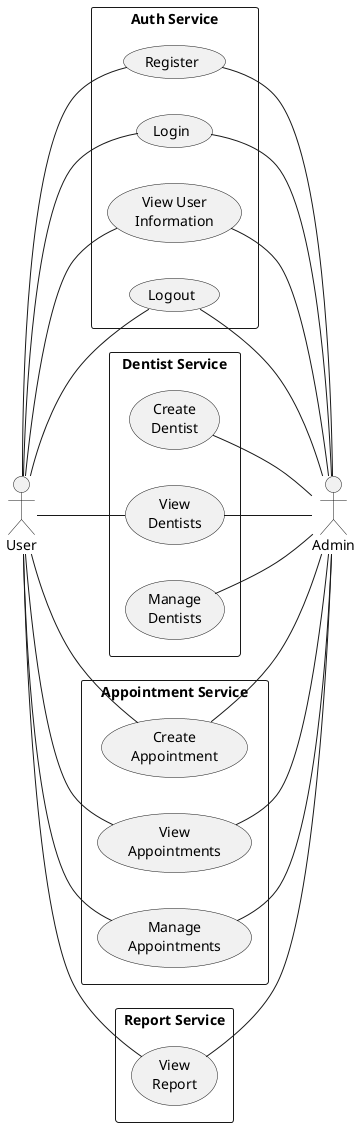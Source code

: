@startuml Dentist System Use Case Diagram
left to right direction
actor "User" as user
rectangle "Auth Service" as AuthService {    
    usecase "Register" as register
    usecase "Login" as login
    usecase "View User\nInformation" as viewUser
    usecase "Logout" as logout

}

rectangle "Dentist Service" as DentistService {    
    usecase "Create\nDentist" as createDentist
    usecase "View\nDentists" as viewDentists
    usecase "Manage\nDentists" as manageDentists
}

rectangle "Appointment Service" as AppointmentService {    
    usecase "Create\nAppointment" as createAppointment
    usecase "View\nAppointments" as viewAppointments
    usecase "Manage\nAppointments" as manageAppointments
}

rectangle "Report Service" as ReportService {    
    usecase "View\nReport" as viewReport
}

user -- register
user -- login
user -- viewUser
user -- logout

user -- viewDentists

user -- createAppointment
user -- viewAppointments
user -- manageAppointments

user -- viewReport

actor "Admin" as admin
register -- admin
login -- admin
viewUser -- admin
logout -- admin

createDentist -- admin
viewDentists -- admin
manageDentists -- admin

createAppointment -- admin
viewAppointments -- admin
manageAppointments -- admin

viewReport -- admin

@enduml